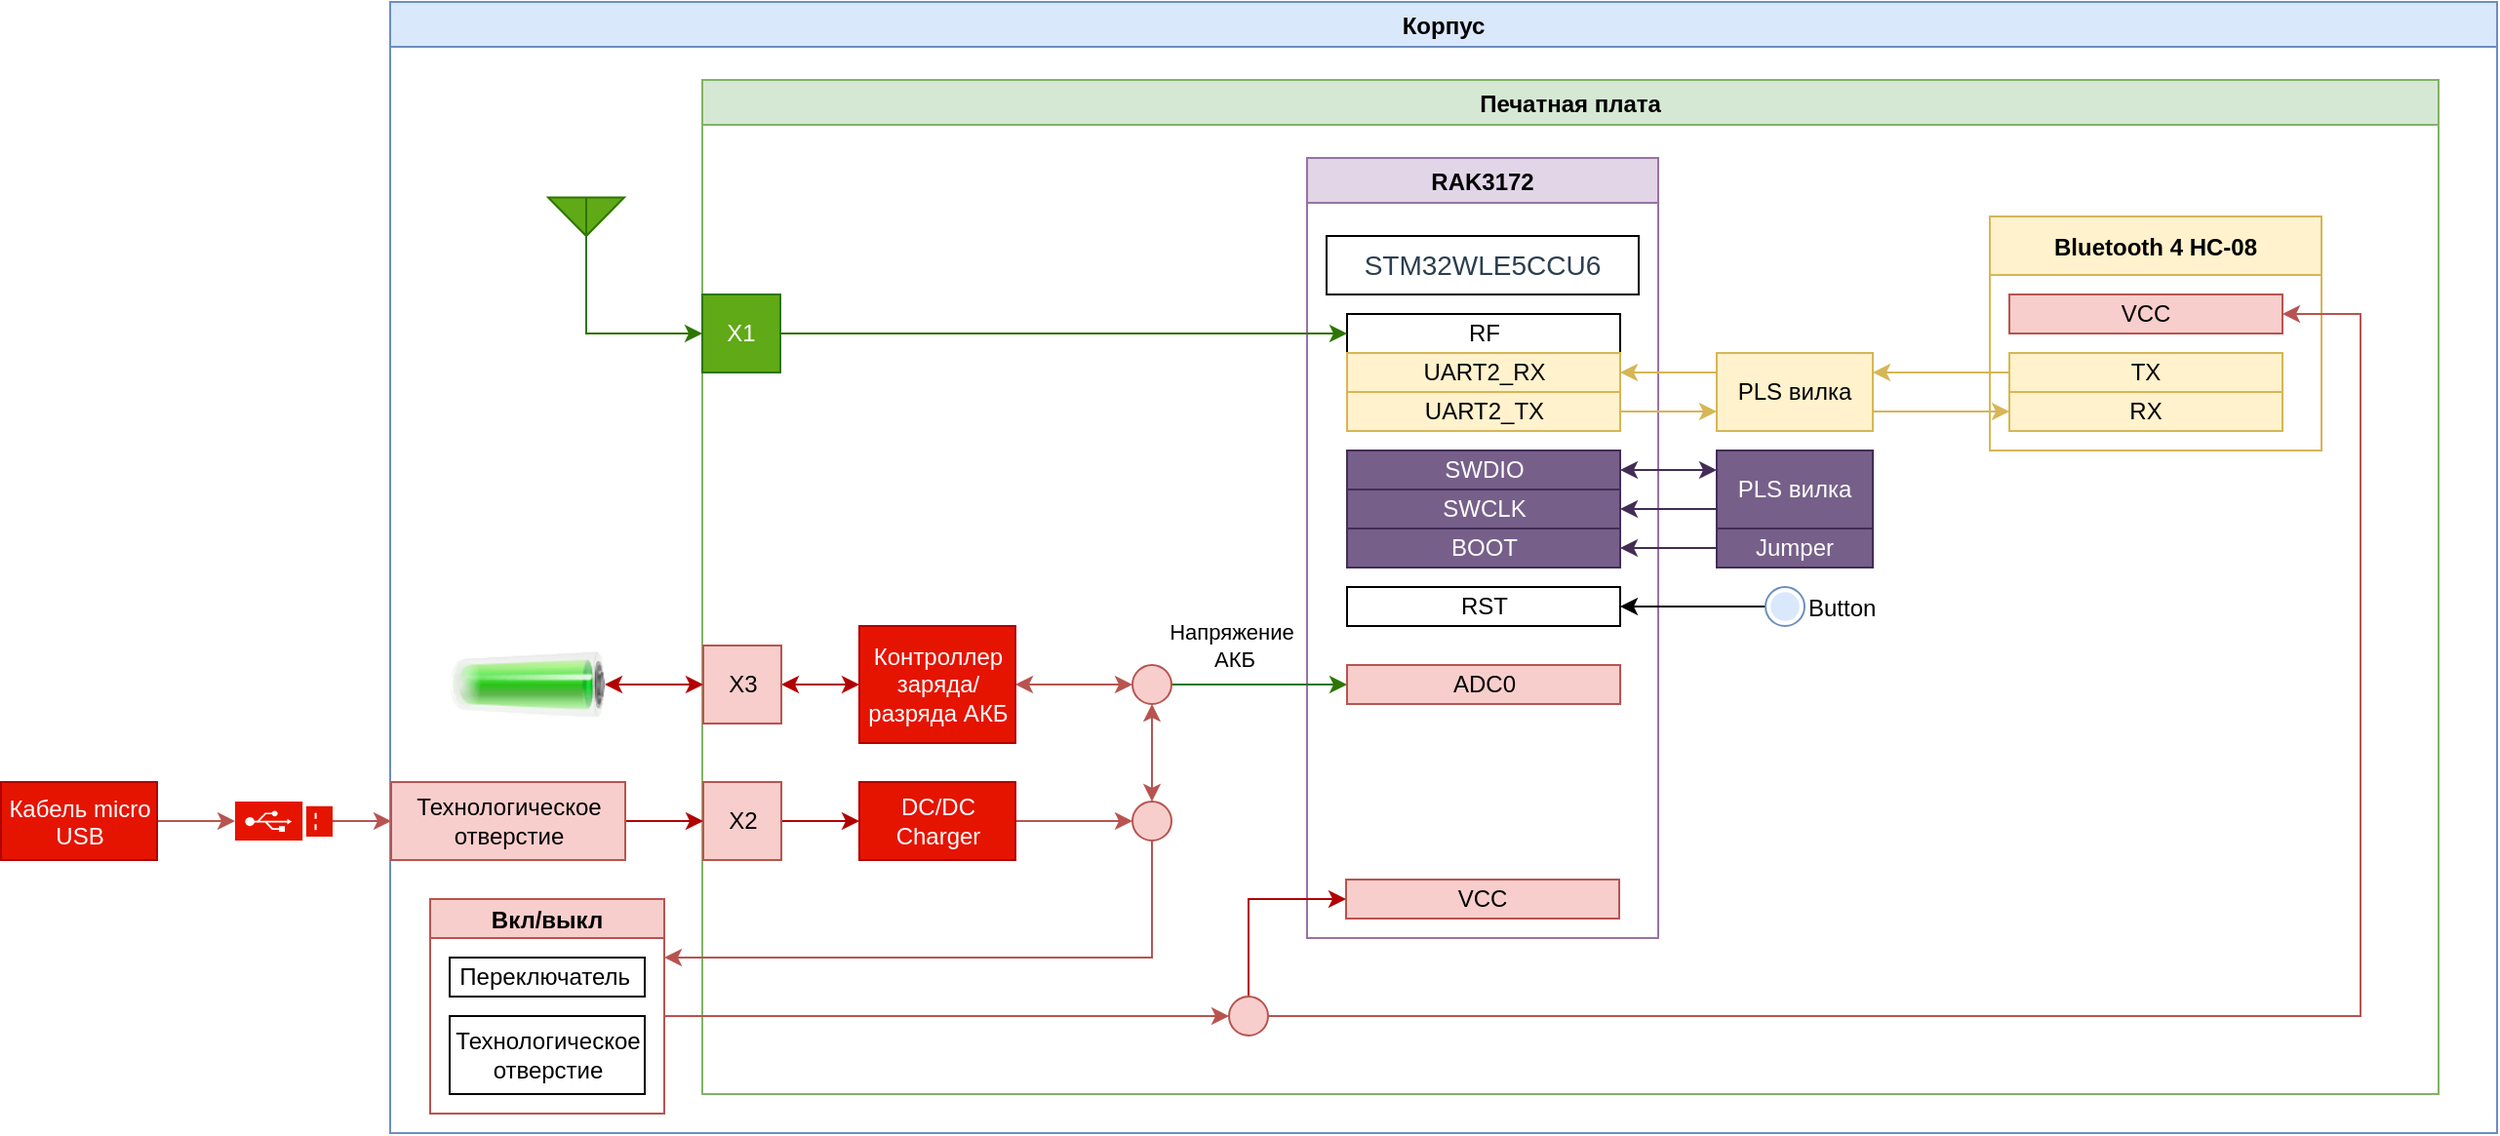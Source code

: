 <mxfile version="16.5.1" type="device"><diagram id="ST4qBeDt-Ng5QBbWRWCd" name="Страница 1"><mxGraphModel dx="2424" dy="998" grid="1" gridSize="10" guides="1" tooltips="1" connect="1" arrows="1" fold="1" page="1" pageScale="1" pageWidth="827" pageHeight="1169" math="0" shadow="0"><root><mxCell id="0"/><mxCell id="1" parent="0"/><mxCell id="yms7oquU-CmWAtz2EIlb-2" value="Корпус" style="swimlane;fillColor=#dae8fc;strokeColor=#6c8ebf;strokeWidth=1;" parent="1" vertex="1"><mxGeometry x="80" y="40" width="1080" height="580" as="geometry"/></mxCell><mxCell id="yms7oquU-CmWAtz2EIlb-3" value="Печатная плата" style="swimlane;fillColor=#d5e8d4;strokeColor=#82b366;strokeWidth=1;" parent="yms7oquU-CmWAtz2EIlb-2" vertex="1"><mxGeometry x="160" y="40" width="890" height="520" as="geometry"/></mxCell><mxCell id="yms7oquU-CmWAtz2EIlb-10" value="RAK3172" style="swimlane;strokeWidth=1;fillColor=#e1d5e7;strokeColor=#9673a6;" parent="yms7oquU-CmWAtz2EIlb-3" vertex="1"><mxGeometry x="310" y="40" width="180" height="400" as="geometry"/></mxCell><mxCell id="yms7oquU-CmWAtz2EIlb-11" value="RF" style="rounded=0;whiteSpace=wrap;html=1;strokeWidth=1;" parent="yms7oquU-CmWAtz2EIlb-10" vertex="1"><mxGeometry x="20.5" y="80" width="140" height="20" as="geometry"/></mxCell><mxCell id="yms7oquU-CmWAtz2EIlb-12" value="UART2_RX" style="rounded=0;whiteSpace=wrap;html=1;strokeWidth=1;fillColor=#fff2cc;strokeColor=#d6b656;" parent="yms7oquU-CmWAtz2EIlb-10" vertex="1"><mxGeometry x="20.5" y="100" width="140" height="20" as="geometry"/></mxCell><mxCell id="yms7oquU-CmWAtz2EIlb-13" value="SWCLK" style="rounded=0;whiteSpace=wrap;html=1;strokeWidth=1;fillColor=#76608a;fontColor=#ffffff;strokeColor=#432D57;" parent="yms7oquU-CmWAtz2EIlb-10" vertex="1"><mxGeometry x="20.5" y="170" width="140" height="20" as="geometry"/></mxCell><mxCell id="yms7oquU-CmWAtz2EIlb-14" value="RST" style="rounded=0;whiteSpace=wrap;html=1;strokeWidth=1;" parent="yms7oquU-CmWAtz2EIlb-10" vertex="1"><mxGeometry x="20.5" y="220" width="140" height="20" as="geometry"/></mxCell><mxCell id="yms7oquU-CmWAtz2EIlb-15" value="SWDIO" style="rounded=0;whiteSpace=wrap;html=1;strokeWidth=1;fillColor=#76608a;fontColor=#ffffff;strokeColor=#432D57;" parent="yms7oquU-CmWAtz2EIlb-10" vertex="1"><mxGeometry x="20.5" y="150" width="140" height="20" as="geometry"/></mxCell><mxCell id="yms7oquU-CmWAtz2EIlb-16" value="UART2_TX" style="rounded=0;whiteSpace=wrap;html=1;strokeWidth=1;fillColor=#fff2cc;strokeColor=#d6b656;" parent="yms7oquU-CmWAtz2EIlb-10" vertex="1"><mxGeometry x="20.5" y="120" width="140" height="20" as="geometry"/></mxCell><mxCell id="yms7oquU-CmWAtz2EIlb-17" value="BOOT" style="rounded=0;whiteSpace=wrap;html=1;strokeWidth=1;fillColor=#76608a;fontColor=#ffffff;strokeColor=#432D57;" parent="yms7oquU-CmWAtz2EIlb-10" vertex="1"><mxGeometry x="20.5" y="190" width="140" height="20" as="geometry"/></mxCell><mxCell id="yms7oquU-CmWAtz2EIlb-18" value="&lt;span style=&quot;color: rgb(44 , 62 , 80) ; font-family: , &amp;#34;blinkmacsystemfont&amp;#34; , &amp;#34;segoe ui&amp;#34; , &amp;#34;roboto&amp;#34; , &amp;#34;oxygen&amp;#34; , &amp;#34;ubuntu&amp;#34; , &amp;#34;cantarell&amp;#34; , &amp;#34;fira sans&amp;#34; , &amp;#34;droid sans&amp;#34; , &amp;#34;helvetica neue&amp;#34; , sans-serif ; font-size: 14px ; text-align: left ; background-color: rgb(255 , 255 , 255)&quot;&gt;STM32WLE5CCU6&lt;/span&gt;" style="rounded=0;whiteSpace=wrap;html=1;strokeWidth=1;" parent="yms7oquU-CmWAtz2EIlb-10" vertex="1"><mxGeometry x="10" y="40" width="160" height="30" as="geometry"/></mxCell><mxCell id="yms7oquU-CmWAtz2EIlb-31" value="VCC" style="rounded=0;whiteSpace=wrap;html=1;strokeWidth=1;fillColor=#f8cecc;strokeColor=#b85450;" parent="yms7oquU-CmWAtz2EIlb-10" vertex="1"><mxGeometry x="20" y="370" width="140" height="20" as="geometry"/></mxCell><mxCell id="KwHlJp1uGBDTBxfPGgGJ-23" value="ADC0" style="rounded=0;whiteSpace=wrap;html=1;strokeWidth=1;fillColor=#f8cecc;strokeColor=#b85450;" parent="yms7oquU-CmWAtz2EIlb-10" vertex="1"><mxGeometry x="20.5" y="260" width="140" height="20" as="geometry"/></mxCell><mxCell id="yms7oquU-CmWAtz2EIlb-20" style="edgeStyle=orthogonalEdgeStyle;rounded=0;orthogonalLoop=1;jettySize=auto;html=1;exitX=0;exitY=0.25;exitDx=0;exitDy=0;entryX=1;entryY=0.5;entryDx=0;entryDy=0;strokeWidth=1;fillColor=#fff2cc;strokeColor=#d6b656;" parent="yms7oquU-CmWAtz2EIlb-3" source="yms7oquU-CmWAtz2EIlb-19" target="yms7oquU-CmWAtz2EIlb-12" edge="1"><mxGeometry relative="1" as="geometry"/></mxCell><mxCell id="bIJkKrTXg9VMcte2lLGX-52" style="edgeStyle=orthogonalEdgeStyle;rounded=0;orthogonalLoop=1;jettySize=auto;html=1;exitX=1;exitY=0.75;exitDx=0;exitDy=0;entryX=0;entryY=0.5;entryDx=0;entryDy=0;strokeWidth=1;fillColor=#fff2cc;strokeColor=#d6b656;" edge="1" parent="yms7oquU-CmWAtz2EIlb-3" source="yms7oquU-CmWAtz2EIlb-19" target="bIJkKrTXg9VMcte2lLGX-14"><mxGeometry relative="1" as="geometry"/></mxCell><mxCell id="yms7oquU-CmWAtz2EIlb-19" value="PLS вилка" style="rounded=0;whiteSpace=wrap;html=1;strokeWidth=1;fillColor=#fff2cc;strokeColor=#d6b656;" parent="yms7oquU-CmWAtz2EIlb-3" vertex="1"><mxGeometry x="520" y="140" width="80" height="40" as="geometry"/></mxCell><mxCell id="yms7oquU-CmWAtz2EIlb-21" style="edgeStyle=orthogonalEdgeStyle;rounded=0;orthogonalLoop=1;jettySize=auto;html=1;exitX=1;exitY=0.5;exitDx=0;exitDy=0;entryX=0;entryY=0.75;entryDx=0;entryDy=0;strokeWidth=1;fillColor=#fff2cc;strokeColor=#d6b656;" parent="yms7oquU-CmWAtz2EIlb-3" source="yms7oquU-CmWAtz2EIlb-16" target="yms7oquU-CmWAtz2EIlb-19" edge="1"><mxGeometry relative="1" as="geometry"/></mxCell><mxCell id="yms7oquU-CmWAtz2EIlb-24" style="edgeStyle=orthogonalEdgeStyle;rounded=0;orthogonalLoop=1;jettySize=auto;html=1;exitX=0;exitY=0.75;exitDx=0;exitDy=0;entryX=1;entryY=0.5;entryDx=0;entryDy=0;startArrow=none;startFill=0;strokeWidth=1;fillColor=#76608a;strokeColor=#432D57;" parent="yms7oquU-CmWAtz2EIlb-3" source="yms7oquU-CmWAtz2EIlb-22" target="yms7oquU-CmWAtz2EIlb-13" edge="1"><mxGeometry relative="1" as="geometry"/></mxCell><mxCell id="yms7oquU-CmWAtz2EIlb-22" value="PLS вилка" style="rounded=0;whiteSpace=wrap;html=1;strokeWidth=1;fillColor=#76608a;strokeColor=#432D57;fontColor=#ffffff;" parent="yms7oquU-CmWAtz2EIlb-3" vertex="1"><mxGeometry x="520" y="190" width="80" height="40" as="geometry"/></mxCell><mxCell id="yms7oquU-CmWAtz2EIlb-23" style="edgeStyle=orthogonalEdgeStyle;rounded=0;orthogonalLoop=1;jettySize=auto;html=1;exitX=1;exitY=0.5;exitDx=0;exitDy=0;entryX=0;entryY=0.25;entryDx=0;entryDy=0;startArrow=classic;startFill=1;strokeWidth=1;fillColor=#76608a;strokeColor=#432D57;" parent="yms7oquU-CmWAtz2EIlb-3" source="yms7oquU-CmWAtz2EIlb-15" target="yms7oquU-CmWAtz2EIlb-22" edge="1"><mxGeometry relative="1" as="geometry"/></mxCell><mxCell id="bIJkKrTXg9VMcte2lLGX-56" style="edgeStyle=orthogonalEdgeStyle;rounded=0;orthogonalLoop=1;jettySize=auto;html=1;exitX=1;exitY=0.5;exitDx=0;exitDy=0;entryX=0;entryY=0.5;entryDx=0;entryDy=0;strokeWidth=1;fillColor=#f8cecc;strokeColor=#b85450;" edge="1" parent="yms7oquU-CmWAtz2EIlb-3" source="yms7oquU-CmWAtz2EIlb-29" target="bIJkKrTXg9VMcte2lLGX-55"><mxGeometry relative="1" as="geometry"/></mxCell><mxCell id="yms7oquU-CmWAtz2EIlb-29" value="DC/DC&lt;br&gt;Charger" style="rounded=0;whiteSpace=wrap;html=1;fillColor=#e51400;fontColor=#ffffff;strokeColor=#B20000;strokeWidth=1;" parent="yms7oquU-CmWAtz2EIlb-3" vertex="1"><mxGeometry x="80.5" y="360" width="80" height="40" as="geometry"/></mxCell><mxCell id="yms7oquU-CmWAtz2EIlb-33" style="edgeStyle=orthogonalEdgeStyle;rounded=0;orthogonalLoop=1;jettySize=auto;html=1;startArrow=none;startFill=0;strokeWidth=1;" parent="yms7oquU-CmWAtz2EIlb-3" source="yms7oquU-CmWAtz2EIlb-32" target="yms7oquU-CmWAtz2EIlb-14" edge="1"><mxGeometry relative="1" as="geometry"/></mxCell><mxCell id="yms7oquU-CmWAtz2EIlb-32" value="Button" style="dashed=0;labelPosition=right;align=left;shape=mxgraph.gmdl.radiobutton;strokeColor=#6c8ebf;fillColor=#dae8fc;strokeWidth=1;aspect=fixed;sketch=0;labelBackgroundColor=#FFFFFF;" parent="yms7oquU-CmWAtz2EIlb-3" vertex="1"><mxGeometry x="545" y="260" width="20" height="20" as="geometry"/></mxCell><mxCell id="yms7oquU-CmWAtz2EIlb-35" style="edgeStyle=orthogonalEdgeStyle;rounded=0;orthogonalLoop=1;jettySize=auto;html=1;exitX=0;exitY=0.5;exitDx=0;exitDy=0;entryX=1;entryY=0.5;entryDx=0;entryDy=0;startArrow=none;startFill=0;strokeWidth=1;fillColor=#76608a;strokeColor=#432D57;" parent="yms7oquU-CmWAtz2EIlb-3" source="yms7oquU-CmWAtz2EIlb-34" target="yms7oquU-CmWAtz2EIlb-17" edge="1"><mxGeometry relative="1" as="geometry"/></mxCell><mxCell id="yms7oquU-CmWAtz2EIlb-34" value="Jumper" style="rounded=0;whiteSpace=wrap;html=1;strokeWidth=1;fillColor=#76608a;strokeColor=#432D57;fontColor=#ffffff;" parent="yms7oquU-CmWAtz2EIlb-3" vertex="1"><mxGeometry x="520" y="230" width="80" height="20" as="geometry"/></mxCell><mxCell id="KwHlJp1uGBDTBxfPGgGJ-8" style="edgeStyle=orthogonalEdgeStyle;rounded=0;orthogonalLoop=1;jettySize=auto;html=1;startArrow=none;startFill=0;strokeWidth=1;exitX=1;exitY=0.5;exitDx=0;exitDy=0;fillColor=#60a917;strokeColor=#2D7600;" parent="yms7oquU-CmWAtz2EIlb-3" source="bIJkKrTXg9VMcte2lLGX-10" target="yms7oquU-CmWAtz2EIlb-11" edge="1"><mxGeometry relative="1" as="geometry"><mxPoint x="60" y="130" as="sourcePoint"/></mxGeometry></mxCell><mxCell id="KwHlJp1uGBDTBxfPGgGJ-14" style="edgeStyle=orthogonalEdgeStyle;rounded=0;orthogonalLoop=1;jettySize=auto;html=1;exitX=1;exitY=0.5;exitDx=0;exitDy=0;entryX=0;entryY=0.5;entryDx=0;entryDy=0;startArrow=none;startFill=0;strokeWidth=1;fillColor=#e51400;strokeColor=#B20000;" parent="yms7oquU-CmWAtz2EIlb-3" source="bIJkKrTXg9VMcte2lLGX-9" target="yms7oquU-CmWAtz2EIlb-29" edge="1"><mxGeometry relative="1" as="geometry"><mxPoint x="60.5" y="380" as="sourcePoint"/></mxGeometry></mxCell><mxCell id="KwHlJp1uGBDTBxfPGgGJ-19" style="edgeStyle=orthogonalEdgeStyle;rounded=0;orthogonalLoop=1;jettySize=auto;html=1;exitX=0;exitY=0.5;exitDx=0;exitDy=0;entryX=1;entryY=0.5;entryDx=0;entryDy=0;startArrow=classic;startFill=1;strokeWidth=1;fillColor=#e51400;strokeColor=#B20000;" parent="yms7oquU-CmWAtz2EIlb-3" source="KwHlJp1uGBDTBxfPGgGJ-15" target="bIJkKrTXg9VMcte2lLGX-13" edge="1"><mxGeometry relative="1" as="geometry"><mxPoint x="60.5" y="310" as="targetPoint"/></mxGeometry></mxCell><mxCell id="KwHlJp1uGBDTBxfPGgGJ-24" value="Напряжение&lt;br&gt;&amp;nbsp;АКБ" style="edgeStyle=orthogonalEdgeStyle;rounded=0;orthogonalLoop=1;jettySize=auto;html=1;entryX=0;entryY=0.5;entryDx=0;entryDy=0;startArrow=none;startFill=0;strokeWidth=1;fillColor=#60a917;strokeColor=#2D7600;exitX=1;exitY=0.5;exitDx=0;exitDy=0;" parent="yms7oquU-CmWAtz2EIlb-3" source="bIJkKrTXg9VMcte2lLGX-58" target="KwHlJp1uGBDTBxfPGgGJ-23" edge="1"><mxGeometry x="-0.333" y="20" relative="1" as="geometry"><mxPoint as="offset"/><mxPoint x="260.5" y="250" as="sourcePoint"/></mxGeometry></mxCell><mxCell id="KwHlJp1uGBDTBxfPGgGJ-15" value="Контроллер заряда/разряда АКБ" style="rounded=0;whiteSpace=wrap;html=1;labelBackgroundColor=none;strokeWidth=1;fillColor=#e51400;fontColor=#ffffff;strokeColor=#B20000;labelBorderColor=none;" parent="yms7oquU-CmWAtz2EIlb-3" vertex="1"><mxGeometry x="80.5" y="280" width="80" height="60" as="geometry"/></mxCell><mxCell id="bIJkKrTXg9VMcte2lLGX-9" value="X2" style="rounded=0;whiteSpace=wrap;html=1;strokeWidth=1;fillColor=#f8cecc;strokeColor=#b85450;" vertex="1" parent="yms7oquU-CmWAtz2EIlb-3"><mxGeometry x="0.5" y="360" width="40" height="40" as="geometry"/></mxCell><mxCell id="bIJkKrTXg9VMcte2lLGX-10" value="X1" style="rounded=0;whiteSpace=wrap;html=1;fillColor=#60a917;strokeColor=#2D7600;fontColor=#ffffff;strokeWidth=1;" vertex="1" parent="yms7oquU-CmWAtz2EIlb-3"><mxGeometry y="110" width="40" height="40" as="geometry"/></mxCell><mxCell id="bIJkKrTXg9VMcte2lLGX-13" value="X3" style="rounded=0;whiteSpace=wrap;html=1;strokeWidth=1;fillColor=#f8cecc;strokeColor=#b85450;" vertex="1" parent="yms7oquU-CmWAtz2EIlb-3"><mxGeometry x="0.5" y="290" width="40" height="40" as="geometry"/></mxCell><mxCell id="bIJkKrTXg9VMcte2lLGX-1" value="Bluetooth 4 HC-08" style="swimlane;strokeWidth=1;fillColor=#fff2cc;strokeColor=#d6b656;startSize=30;" vertex="1" parent="yms7oquU-CmWAtz2EIlb-3"><mxGeometry x="660" y="70" width="170" height="120" as="geometry"/></mxCell><mxCell id="bIJkKrTXg9VMcte2lLGX-14" value="RX" style="rounded=0;whiteSpace=wrap;html=1;strokeWidth=1;fillColor=#fff2cc;strokeColor=#d6b656;" vertex="1" parent="bIJkKrTXg9VMcte2lLGX-1"><mxGeometry x="10" y="90" width="140" height="20" as="geometry"/></mxCell><mxCell id="bIJkKrTXg9VMcte2lLGX-50" value="TX" style="rounded=0;whiteSpace=wrap;html=1;strokeWidth=1;fillColor=#fff2cc;strokeColor=#d6b656;" vertex="1" parent="bIJkKrTXg9VMcte2lLGX-1"><mxGeometry x="10" y="70" width="140" height="20" as="geometry"/></mxCell><mxCell id="bIJkKrTXg9VMcte2lLGX-53" value="VCC" style="rounded=0;whiteSpace=wrap;html=1;strokeWidth=1;fillColor=#f8cecc;strokeColor=#b85450;" vertex="1" parent="bIJkKrTXg9VMcte2lLGX-1"><mxGeometry x="10" y="40" width="140" height="20" as="geometry"/></mxCell><mxCell id="bIJkKrTXg9VMcte2lLGX-51" style="edgeStyle=orthogonalEdgeStyle;rounded=0;orthogonalLoop=1;jettySize=auto;html=1;exitX=0;exitY=0.5;exitDx=0;exitDy=0;entryX=1;entryY=0.25;entryDx=0;entryDy=0;strokeWidth=1;fillColor=#fff2cc;strokeColor=#d6b656;" edge="1" parent="yms7oquU-CmWAtz2EIlb-3" source="bIJkKrTXg9VMcte2lLGX-50" target="yms7oquU-CmWAtz2EIlb-19"><mxGeometry relative="1" as="geometry"/></mxCell><mxCell id="bIJkKrTXg9VMcte2lLGX-57" style="edgeStyle=orthogonalEdgeStyle;rounded=0;orthogonalLoop=1;jettySize=auto;html=1;exitX=0.5;exitY=0;exitDx=0;exitDy=0;strokeWidth=1;fillColor=#f8cecc;strokeColor=#b85450;entryX=0.5;entryY=1;entryDx=0;entryDy=0;startArrow=classic;startFill=1;" edge="1" parent="yms7oquU-CmWAtz2EIlb-3" source="bIJkKrTXg9VMcte2lLGX-55" target="bIJkKrTXg9VMcte2lLGX-58"><mxGeometry relative="1" as="geometry"><mxPoint x="230.5" y="340" as="targetPoint"/></mxGeometry></mxCell><mxCell id="bIJkKrTXg9VMcte2lLGX-55" value="" style="ellipse;fillColor=#f8cecc;strokeColor=#b85450;" vertex="1" parent="yms7oquU-CmWAtz2EIlb-3"><mxGeometry x="220.5" y="370" width="20" height="20" as="geometry"/></mxCell><mxCell id="bIJkKrTXg9VMcte2lLGX-54" style="edgeStyle=orthogonalEdgeStyle;rounded=0;orthogonalLoop=1;jettySize=auto;html=1;entryX=1;entryY=0.5;entryDx=0;entryDy=0;strokeWidth=1;fillColor=#f8cecc;strokeColor=#b85450;exitX=1;exitY=0.5;exitDx=0;exitDy=0;" edge="1" parent="yms7oquU-CmWAtz2EIlb-3" source="bIJkKrTXg9VMcte2lLGX-67" target="bIJkKrTXg9VMcte2lLGX-53"><mxGeometry relative="1" as="geometry"><mxPoint x="300" y="470" as="sourcePoint"/><Array as="points"><mxPoint x="850" y="480"/><mxPoint x="850" y="120"/></Array></mxGeometry></mxCell><mxCell id="yms7oquU-CmWAtz2EIlb-36" style="edgeStyle=orthogonalEdgeStyle;rounded=0;orthogonalLoop=1;jettySize=auto;html=1;entryX=0;entryY=0.5;entryDx=0;entryDy=0;startArrow=none;startFill=0;strokeWidth=1;fillColor=#e51400;strokeColor=#B20000;exitX=0.5;exitY=0;exitDx=0;exitDy=0;" parent="yms7oquU-CmWAtz2EIlb-3" source="bIJkKrTXg9VMcte2lLGX-67" target="yms7oquU-CmWAtz2EIlb-31" edge="1"><mxGeometry relative="1" as="geometry"><mxPoint x="280.5" y="350" as="sourcePoint"/></mxGeometry></mxCell><mxCell id="bIJkKrTXg9VMcte2lLGX-59" style="edgeStyle=orthogonalEdgeStyle;rounded=0;orthogonalLoop=1;jettySize=auto;html=1;exitX=0;exitY=0.5;exitDx=0;exitDy=0;entryX=1;entryY=0.5;entryDx=0;entryDy=0;strokeWidth=1;fillColor=#f8cecc;strokeColor=#b85450;startArrow=classic;startFill=1;" edge="1" parent="yms7oquU-CmWAtz2EIlb-3" source="bIJkKrTXg9VMcte2lLGX-58" target="KwHlJp1uGBDTBxfPGgGJ-15"><mxGeometry relative="1" as="geometry"/></mxCell><mxCell id="bIJkKrTXg9VMcte2lLGX-58" value="" style="ellipse;fillColor=#f8cecc;strokeColor=#b85450;" vertex="1" parent="yms7oquU-CmWAtz2EIlb-3"><mxGeometry x="220.5" y="300" width="20" height="20" as="geometry"/></mxCell><mxCell id="bIJkKrTXg9VMcte2lLGX-67" value="" style="ellipse;fillColor=#f8cecc;strokeColor=#b85450;" vertex="1" parent="yms7oquU-CmWAtz2EIlb-3"><mxGeometry x="270" y="470" width="20" height="20" as="geometry"/></mxCell><mxCell id="KwHlJp1uGBDTBxfPGgGJ-7" style="edgeStyle=orthogonalEdgeStyle;rounded=0;orthogonalLoop=1;jettySize=auto;html=1;startArrow=none;startFill=0;strokeWidth=1;fillColor=#60a917;strokeColor=#2D7600;entryX=0;entryY=0.5;entryDx=0;entryDy=0;exitX=0.5;exitY=1;exitDx=0;exitDy=0;exitPerimeter=0;" parent="yms7oquU-CmWAtz2EIlb-2" source="bIJkKrTXg9VMcte2lLGX-11" target="bIJkKrTXg9VMcte2lLGX-10" edge="1"><mxGeometry relative="1" as="geometry"><mxPoint x="160" y="170" as="targetPoint"/><mxPoint x="120" y="170" as="sourcePoint"/></mxGeometry></mxCell><mxCell id="KwHlJp1uGBDTBxfPGgGJ-13" style="edgeStyle=orthogonalEdgeStyle;rounded=0;orthogonalLoop=1;jettySize=auto;html=1;entryX=0;entryY=0.5;entryDx=0;entryDy=0;startArrow=none;startFill=0;strokeWidth=1;fillColor=#e51400;strokeColor=#B20000;exitX=1;exitY=0.5;exitDx=0;exitDy=0;" parent="yms7oquU-CmWAtz2EIlb-2" source="bIJkKrTXg9VMcte2lLGX-4" target="bIJkKrTXg9VMcte2lLGX-9" edge="1"><mxGeometry relative="1" as="geometry"><mxPoint x="47.794" y="420" as="sourcePoint"/><mxPoint x="160.5" y="420" as="targetPoint"/></mxGeometry></mxCell><mxCell id="KwHlJp1uGBDTBxfPGgGJ-20" style="edgeStyle=orthogonalEdgeStyle;rounded=0;orthogonalLoop=1;jettySize=auto;html=1;exitX=0;exitY=0.5;exitDx=0;exitDy=0;entryX=0.5;entryY=0;entryDx=0;entryDy=0;startArrow=classic;startFill=1;strokeWidth=1;fillColor=#e51400;strokeColor=#B20000;" parent="yms7oquU-CmWAtz2EIlb-2" source="bIJkKrTXg9VMcte2lLGX-13" target="bIJkKrTXg9VMcte2lLGX-69" edge="1"><mxGeometry relative="1" as="geometry"><mxPoint x="160.5" y="350" as="sourcePoint"/><mxPoint x="120.5" y="350" as="targetPoint"/></mxGeometry></mxCell><mxCell id="bIJkKrTXg9VMcte2lLGX-4" value="Технологическое отверстие" style="rounded=0;whiteSpace=wrap;html=1;fillColor=#f8cecc;strokeColor=#b85450;strokeWidth=1;" vertex="1" parent="yms7oquU-CmWAtz2EIlb-2"><mxGeometry x="0.5" y="400" width="120" height="40" as="geometry"/></mxCell><mxCell id="bIJkKrTXg9VMcte2lLGX-11" value="" style="verticalLabelPosition=bottom;shadow=0;dashed=0;align=center;html=1;verticalAlign=top;shape=mxgraph.electrical.radio.aerial_-_antenna_2;fillColor=#60a917;fontColor=#ffffff;strokeColor=#2D7600;strokeWidth=1;" vertex="1" parent="yms7oquU-CmWAtz2EIlb-2"><mxGeometry x="81" y="100" width="39" height="50" as="geometry"/></mxCell><mxCell id="bIJkKrTXg9VMcte2lLGX-68" style="edgeStyle=orthogonalEdgeStyle;rounded=0;orthogonalLoop=1;jettySize=auto;html=1;entryX=0;entryY=0.5;entryDx=0;entryDy=0;startArrow=none;startFill=0;strokeWidth=1;fillColor=#f8cecc;strokeColor=#b85450;" edge="1" parent="yms7oquU-CmWAtz2EIlb-2" source="bIJkKrTXg9VMcte2lLGX-64" target="bIJkKrTXg9VMcte2lLGX-67"><mxGeometry relative="1" as="geometry"><Array as="points"><mxPoint x="210" y="520"/><mxPoint x="210" y="520"/></Array></mxGeometry></mxCell><mxCell id="bIJkKrTXg9VMcte2lLGX-64" value="Вкл/выкл" style="swimlane;startSize=20;fillColor=#f8cecc;rotation=0;strokeColor=#b85450;" vertex="1" parent="yms7oquU-CmWAtz2EIlb-2"><mxGeometry x="20.5" y="460" width="120" height="110" as="geometry"/></mxCell><mxCell id="bIJkKrTXg9VMcte2lLGX-65" value="Переключатель&amp;nbsp;" style="rounded=0;whiteSpace=wrap;html=1;fillColor=#FFFFFF;" vertex="1" parent="bIJkKrTXg9VMcte2lLGX-64"><mxGeometry x="10" y="30" width="100" height="20" as="geometry"/></mxCell><mxCell id="bIJkKrTXg9VMcte2lLGX-66" value="Технологическое отверстие" style="rounded=0;whiteSpace=wrap;html=1;fillColor=#FFFFFF;" vertex="1" parent="bIJkKrTXg9VMcte2lLGX-64"><mxGeometry x="10" y="60" width="100" height="40" as="geometry"/></mxCell><mxCell id="bIJkKrTXg9VMcte2lLGX-63" style="edgeStyle=orthogonalEdgeStyle;rounded=0;orthogonalLoop=1;jettySize=auto;html=1;exitX=0.5;exitY=1;exitDx=0;exitDy=0;startArrow=none;startFill=0;strokeWidth=1;fillColor=#f8cecc;strokeColor=#b85450;" edge="1" parent="yms7oquU-CmWAtz2EIlb-2" source="bIJkKrTXg9VMcte2lLGX-55" target="bIJkKrTXg9VMcte2lLGX-64"><mxGeometry relative="1" as="geometry"><mxPoint x="250" y="490" as="targetPoint"/><Array as="points"><mxPoint x="390" y="490"/></Array></mxGeometry></mxCell><mxCell id="bIJkKrTXg9VMcte2lLGX-69" value="" style="image;html=1;image=img/lib/clip_art/general/Battery_100_128x128.png;fontSize=12;rotation=90;" vertex="1" parent="yms7oquU-CmWAtz2EIlb-2"><mxGeometry x="30" y="310" width="80" height="80" as="geometry"/></mxCell><mxCell id="bIJkKrTXg9VMcte2lLGX-3" style="edgeStyle=orthogonalEdgeStyle;rounded=0;orthogonalLoop=1;jettySize=auto;html=1;fillColor=#f8cecc;strokeColor=#b85450;strokeWidth=1;" edge="1" parent="1" source="bIJkKrTXg9VMcte2lLGX-2" target="bIJkKrTXg9VMcte2lLGX-4"><mxGeometry relative="1" as="geometry"><mxPoint x="70.5" y="470" as="targetPoint"/></mxGeometry></mxCell><mxCell id="bIJkKrTXg9VMcte2lLGX-2" value="" style="sketch=0;pointerEvents=1;shadow=0;dashed=0;html=1;strokeColor=#B20000;fillColor=#e51400;labelPosition=center;verticalLabelPosition=bottom;verticalAlign=top;align=center;outlineConnect=0;shape=mxgraph.veeam2.usb_drive;fontColor=#ffffff;strokeWidth=1;" vertex="1" parent="1"><mxGeometry x="0.5" y="450" width="50" height="20" as="geometry"/></mxCell><mxCell id="bIJkKrTXg9VMcte2lLGX-7" style="edgeStyle=orthogonalEdgeStyle;rounded=0;orthogonalLoop=1;jettySize=auto;html=1;exitX=1;exitY=0.5;exitDx=0;exitDy=0;fillColor=#f8cecc;strokeColor=#b85450;strokeWidth=1;" edge="1" parent="1" source="bIJkKrTXg9VMcte2lLGX-5" target="bIJkKrTXg9VMcte2lLGX-2"><mxGeometry relative="1" as="geometry"/></mxCell><mxCell id="bIJkKrTXg9VMcte2lLGX-5" value="Кабель micro USB" style="whiteSpace=wrap;html=1;verticalAlign=top;fillColor=#e51400;strokeColor=#B20000;fontColor=#ffffff;sketch=0;shadow=0;dashed=0;strokeWidth=1;" vertex="1" parent="1"><mxGeometry x="-119.5" y="440" width="80" height="40" as="geometry"/></mxCell></root></mxGraphModel></diagram></mxfile>